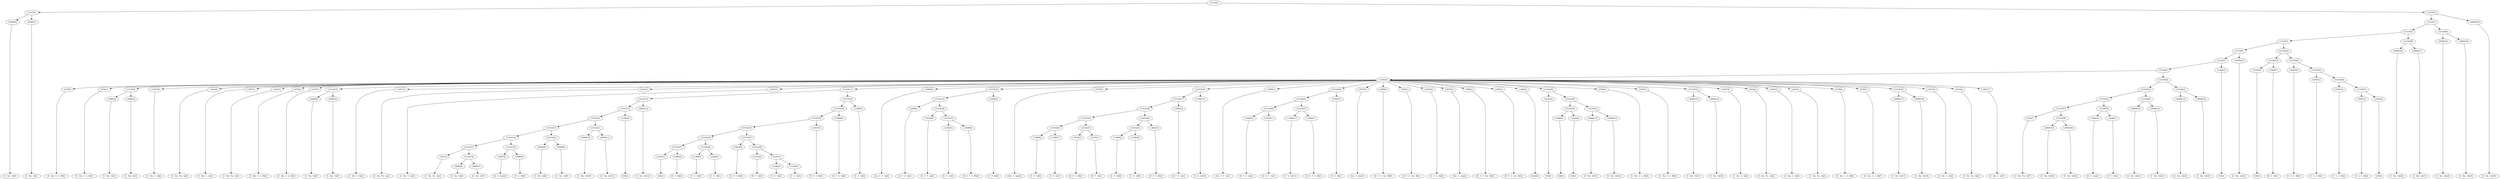 digraph sample{
"L4969(0)"->"[C  Dis  G](0)"
"L4969(1)"->"[C  Dis  G](1)"
"L5310(1)"->"L4969(0)"
"L5310(1)"->"L4969(1)"
"L678(0)"->"[C  Dis  G  A  B](0)"
"L678(1)"->"[C  Dis  G  A  B](1)"
"L4969(2)"->"[C  Dis  G](2)"
"L4969(3)"->"[C  Dis  G](3)"
"L5310(9)"->"L4969(2)"
"L5310(9)"->"L4969(3)"
"L1967(0)"->"[C  Dis  G  A](0)"
"L443(0)"->"[C  Dis  Fis  A](0)"
"L1967(1)"->"[C  Dis  G  A](1)"
"L443(1)"->"[C  Dis  Fis  A](1)"
"L678(2)"->"[C  Dis  G  A  B](2)"
"L678(3)"->"[C  Dis  G  A  B](3)"
"L4969(4)"->"[C  Dis  G](4)"
"L4969(5)"->"[C  Dis  G](5)"
"L5310(10)"->"L4969(4)"
"L5310(10)"->"L4969(5)"
"L1967(2)"->"[C  Dis  G  A](2)"
"L443(2)"->"[C  Dis  Fis  A](2)"
"L1967(3)"->"[C  Dis  G  A](3)"
"L443(3)"->"[C  Dis  Fis  A](3)"
"L4969(6)"->"[C  Dis  G](6)"
"L4969(7)"->"[C  Dis  G](7)"
"L5310(18)"->"L4969(6)"
"L5310(18)"->"L4969(7)"
"L5310(17)"->"L443(3)"
"L5310(17)"->"L5310(18)"
"L3987(0)"->"[D  G  Ais](0)"
"L3586(0)"->"[F  G  B](0)"
"L5310(19)"->"L3987(0)"
"L5310(19)"->"L3586(0)"
"L5310(16)"->"L5310(17)"
"L5310(16)"->"L5310(19)"
"L4969(8)"->"[C  Dis  G](8)"
"L4969(9)"->"[C  Dis  G](9)"
"L5310(20)"->"L4969(8)"
"L5310(20)"->"L4969(9)"
"L5310(15)"->"L5310(16)"
"L5310(15)"->"L5310(20)"
"L4969(10)"->"[C  Dis  G](10)"
"L4969(11)"->"[C  Dis  G](11)"
"L5310(21)"->"L4969(10)"
"L5310(21)"->"L4969(11)"
"L5310(14)"->"L5310(15)"
"L5310(14)"->"L5310(21)"
"L2304(0)"->"[G](0)"
"L5310(13)"->"L5310(14)"
"L5310(13)"->"L2304(0)"
"L4969(12)"->"[C  Dis  G](12)"
"L5310(12)"->"L5310(13)"
"L5310(12)"->"L4969(12)"
"L2304(1)"->"[G](1)"
"L2998(0)"->"[D  G  B](0)"
"L5310(27)"->"L2304(1)"
"L5310(27)"->"L2998(0)"
"L1286(0)"->"[C  E  G](0)"
"L1286(1)"->"[C  E  G](1)"
"L5310(28)"->"L1286(0)"
"L5310(28)"->"L1286(1)"
"L5310(26)"->"L5310(27)"
"L5310(26)"->"L5310(28)"
"L3818(0)"->"[D  F  G  B](0)"
"L2535(0)"->"[D  F  G](0)"
"L1286(2)"->"[C  E  G](2)"
"L1286(3)"->"[C  E  G](3)"
"L5310(31)"->"L1286(2)"
"L5310(31)"->"L1286(3)"
"L5310(30)"->"L2535(0)"
"L5310(30)"->"L5310(31)"
"L5310(29)"->"L3818(0)"
"L5310(29)"->"L5310(30)"
"L5310(25)"->"L5310(26)"
"L5310(25)"->"L5310(29)"
"L3818(1)"->"[D  F  G  B](1)"
"L5310(24)"->"L5310(25)"
"L5310(24)"->"L3818(1)"
"L2080(0)"->"[D  F  G  A](0)"
"L5310(23)"->"L5310(24)"
"L5310(23)"->"L2080(0)"
"L1286(4)"->"[C  E  G](4)"
"L5310(22)"->"L5310(23)"
"L5310(22)"->"L1286(4)"
"L5310(11)"->"L5310(12)"
"L5310(11)"->"L5310(22)"
"L3689(0)"->"[Cis  E  F  A](0)"
"L2080(1)"->"[D  F  G  A](1)"
"L3920(0)"->"[D  E  F  A](0)"
"L1286(5)"->"[C  E  G](5)"
"L3008(0)"->"[D  E  F  G  B](0)"
"L5310(35)"->"L1286(5)"
"L5310(35)"->"L3008(0)"
"L5310(34)"->"L3920(0)"
"L5310(34)"->"L5310(35)"
"L5310(33)"->"L2080(1)"
"L5310(33)"->"L5310(34)"
"L4364(0)"->"[C  E  B](0)"
"L5310(32)"->"L5310(33)"
"L5310(32)"->"L4364(0)"
"L3679(0)"->"[Gis  A  Ais](0)"
"L1286(6)"->"[C  E  G](6)"
"L1286(7)"->"[C  E  G](7)"
"L5310(40)"->"L1286(6)"
"L5310(40)"->"L1286(7)"
"L3818(2)"->"[D  F  G  B](2)"
"L2535(1)"->"[D  F  G](1)"
"L5310(41)"->"L3818(2)"
"L5310(41)"->"L2535(1)"
"L5310(39)"->"L5310(40)"
"L5310(39)"->"L5310(41)"
"L1286(8)"->"[C  E  G](8)"
"L1286(9)"->"[C  E  G](9)"
"L5310(43)"->"L1286(8)"
"L5310(43)"->"L1286(9)"
"L3818(3)"->"[D  F  G  B](3)"
"L5310(42)"->"L5310(43)"
"L5310(42)"->"L3818(3)"
"L5310(38)"->"L5310(39)"
"L5310(38)"->"L5310(42)"
"L2080(2)"->"[D  F  G  A](2)"
"L5310(37)"->"L5310(38)"
"L5310(37)"->"L2080(2)"
"L1286(10)"->"[C  E  G](10)"
"L5310(36)"->"L5310(37)"
"L5310(36)"->"L1286(10)"
"L3689(1)"->"[Cis  E  F  A](1)"
"L2080(3)"->"[D  F  G  A](3)"
"L3920(1)"->"[D  E  F  A](1)"
"L5310(46)"->"L2080(3)"
"L5310(46)"->"L3920(1)"
"L1286(11)"->"[C  E  G](11)"
"L3008(1)"->"[D  E  F  G  B](1)"
"L5310(47)"->"L1286(11)"
"L5310(47)"->"L3008(1)"
"L5310(45)"->"L5310(46)"
"L5310(45)"->"L5310(47)"
"L4364(1)"->"[C  E  B](1)"
"L5310(44)"->"L5310(45)"
"L5310(44)"->"L4364(1)"
"L3679(1)"->"[Gis  A  Ais](1)"
"L999(0)"->"[D  F  G  Gis  B](0)"
"L999(1)"->"[D  F  G  Gis  B](1)"
"L3010(0)"->"[C  E  G  B](0)"
"L3679(2)"->"[Gis  A  Ais](2)"
"L999(2)"->"[D  F  G  Gis  B](2)"
"L999(3)"->"[D  F  G  Gis  B](3)"
"L-686(0)"->"[Gis](0)"
"L4165(0)"->"[F](0)"
"L-688(0)"->"[D](0)"
"L2304(2)"->"[G](2)"
"L5310(50)"->"L-688(0)"
"L5310(50)"->"L2304(2)"
"L4969(13)"->"[C  Dis  G](13)"
"L4969(14)"->"[C  Dis  G](14)"
"L5310(51)"->"L4969(13)"
"L5310(51)"->"L4969(14)"
"L5310(49)"->"L5310(50)"
"L5310(49)"->"L5310(51)"
"L5310(48)"->"L4165(0)"
"L5310(48)"->"L5310(49)"
"L678(4)"->"[C  Dis  G  A  B](4)"
"L678(5)"->"[C  Dis  G  A  B](5)"
"L4969(15)"->"[C  Dis  G](15)"
"L4969(16)"->"[C  Dis  G](16)"
"L5310(52)"->"L4969(15)"
"L5310(52)"->"L4969(16)"
"L1967(4)"->"[C  Dis  G  A](4)"
"L443(4)"->"[C  Dis  Fis  A](4)"
"L1967(5)"->"[C  Dis  G  A](5)"
"L443(5)"->"[C  Dis  Fis  A](5)"
"L678(6)"->"[C  Dis  G  A  B](6)"
"L678(7)"->"[C  Dis  G  A  B](7)"
"L4969(17)"->"[C  Dis  G](17)"
"L4969(18)"->"[C  Dis  G](18)"
"L5310(53)"->"L4969(17)"
"L5310(53)"->"L4969(18)"
"L1967(6)"->"[C  Dis  G  A](6)"
"L443(6)"->"[C  Dis  Fis  A](6)"
"L1967(7)"->"[C  Dis  G  A](7)"
"L5285(0)"->"L678(0)"
"L5285(0)"->"L678(1)"
"L5285(0)"->"L5310(9)"
"L5285(0)"->"L1967(0)"
"L5285(0)"->"L443(0)"
"L5285(0)"->"L1967(1)"
"L5285(0)"->"L443(1)"
"L5285(0)"->"L678(2)"
"L5285(0)"->"L678(3)"
"L5285(0)"->"L5310(10)"
"L5285(0)"->"L1967(2)"
"L5285(0)"->"L443(2)"
"L5285(0)"->"L1967(3)"
"L5285(0)"->"L5310(11)"
"L5285(0)"->"L3689(0)"
"L5285(0)"->"L5310(32)"
"L5285(0)"->"L3679(0)"
"L5285(0)"->"L5310(36)"
"L5285(0)"->"L3689(1)"
"L5285(0)"->"L5310(44)"
"L5285(0)"->"L3679(1)"
"L5285(0)"->"L999(0)"
"L5285(0)"->"L999(1)"
"L5285(0)"->"L3010(0)"
"L5285(0)"->"L3679(2)"
"L5285(0)"->"L999(2)"
"L5285(0)"->"L999(3)"
"L5285(0)"->"L-686(0)"
"L5285(0)"->"L5310(48)"
"L5285(0)"->"L678(4)"
"L5285(0)"->"L678(5)"
"L5285(0)"->"L5310(52)"
"L5285(0)"->"L1967(4)"
"L5285(0)"->"L443(4)"
"L5285(0)"->"L1967(5)"
"L5285(0)"->"L443(5)"
"L5285(0)"->"L678(6)"
"L5285(0)"->"L678(7)"
"L5285(0)"->"L5310(53)"
"L5285(0)"->"L1967(6)"
"L5285(0)"->"L443(6)"
"L5285(0)"->"L1967(7)"
"L443(7)"->"[C  Dis  Fis  A](7)"
"L4969(19)"->"[C  Dis  G](19)"
"L4969(20)"->"[C  Dis  G](20)"
"L5310(58)"->"L4969(19)"
"L5310(58)"->"L4969(20)"
"L5310(57)"->"L443(7)"
"L5310(57)"->"L5310(58)"
"L3987(1)"->"[D  G  Ais](1)"
"L3586(1)"->"[F  G  B](1)"
"L5310(59)"->"L3987(1)"
"L5310(59)"->"L3586(1)"
"L5310(56)"->"L5310(57)"
"L5310(56)"->"L5310(59)"
"L4969(21)"->"[C  Dis  G](21)"
"L4969(22)"->"[C  Dis  G](22)"
"L5310(60)"->"L4969(21)"
"L5310(60)"->"L4969(22)"
"L5310(55)"->"L5310(56)"
"L5310(55)"->"L5310(60)"
"L4969(23)"->"[C  Dis  G](23)"
"L4969(24)"->"[C  Dis  G](24)"
"L5310(61)"->"L4969(23)"
"L5310(61)"->"L4969(24)"
"L5310(54)"->"L5310(55)"
"L5310(54)"->"L5310(61)"
"L5310(8)"->"L5285(0)"
"L5310(8)"->"L5310(54)"
"L2304(3)"->"[G](3)"
"L5310(7)"->"L5310(8)"
"L5310(7)"->"L2304(3)"
"L4969(25)"->"[C  Dis  G](25)"
"L5310(6)"->"L5310(7)"
"L5310(6)"->"L4969(25)"
"L2304(4)"->"[G](4)"
"L2998(1)"->"[D  G  B](1)"
"L5310(63)"->"L2304(4)"
"L5310(63)"->"L2998(1)"
"L5093(0)"->"[C  G  A  B](0)"
"L5093(1)"->"[C  G  A  B](1)"
"L5093(2)"->"[C  G  A  B](2)"
"L5093(3)"->"[C  G  A  B](3)"
"L2281(0)"->"[C](0)"
"L5310(67)"->"L5093(3)"
"L5310(67)"->"L2281(0)"
"L5310(66)"->"L5093(2)"
"L5310(66)"->"L5310(67)"
"L5310(65)"->"L5093(1)"
"L5310(65)"->"L5310(66)"
"L5310(64)"->"L5093(0)"
"L5310(64)"->"L5310(65)"
"L5310(62)"->"L5310(63)"
"L5310(62)"->"L5310(64)"
"L5310(5)"->"L5310(6)"
"L5310(5)"->"L5310(62)"
"L4969(26)"->"[C  Dis  G](26)"
"L4969(27)"->"[C  Dis  G](27)"
"L5310(68)"->"L4969(26)"
"L5310(68)"->"L4969(27)"
"L5310(4)"->"L5310(5)"
"L5310(4)"->"L5310(68)"
"L4969(28)"->"[C  Dis  G](28)"
"L4969(29)"->"[C  Dis  G](29)"
"L5310(69)"->"L4969(28)"
"L5310(69)"->"L4969(29)"
"L5310(3)"->"L5310(4)"
"L5310(3)"->"L5310(69)"
"L4969(30)"->"[C  Dis  G](30)"
"L5310(2)"->"L5310(3)"
"L5310(2)"->"L4969(30)"
"L5310(0)"->"L5310(1)"
"L5310(0)"->"L5310(2)"
{rank = min; "L5310(0)"}
{rank = same; "L5310(1)"; "L5310(2)";}
{rank = same; "L4969(0)"; "L4969(1)"; "L5310(3)"; "L4969(30)";}
{rank = same; "L5310(4)"; "L5310(69)";}
{rank = same; "L5310(5)"; "L5310(68)"; "L4969(28)"; "L4969(29)";}
{rank = same; "L5310(6)"; "L5310(62)"; "L4969(26)"; "L4969(27)";}
{rank = same; "L5310(7)"; "L4969(25)"; "L5310(63)"; "L5310(64)";}
{rank = same; "L5310(8)"; "L2304(3)"; "L2304(4)"; "L2998(1)"; "L5093(0)"; "L5310(65)";}
{rank = same; "L5285(0)"; "L5310(54)"; "L5093(1)"; "L5310(66)";}
{rank = same; "L678(0)"; "L678(1)"; "L5310(9)"; "L1967(0)"; "L443(0)"; "L1967(1)"; "L443(1)"; "L678(2)"; "L678(3)"; "L5310(10)"; "L1967(2)"; "L443(2)"; "L1967(3)"; "L5310(11)"; "L3689(0)"; "L5310(32)"; "L3679(0)"; "L5310(36)"; "L3689(1)"; "L5310(44)"; "L3679(1)"; "L999(0)"; "L999(1)"; "L3010(0)"; "L3679(2)"; "L999(2)"; "L999(3)"; "L-686(0)"; "L5310(48)"; "L678(4)"; "L678(5)"; "L5310(52)"; "L1967(4)"; "L443(4)"; "L1967(5)"; "L443(5)"; "L678(6)"; "L678(7)"; "L5310(53)"; "L1967(6)"; "L443(6)"; "L1967(7)"; "L5310(55)"; "L5310(61)"; "L5093(2)"; "L5310(67)";}
{rank = same; "L4969(2)"; "L4969(3)"; "L4969(4)"; "L4969(5)"; "L5310(12)"; "L5310(22)"; "L5310(33)"; "L4364(0)"; "L5310(37)"; "L1286(10)"; "L5310(45)"; "L4364(1)"; "L4165(0)"; "L5310(49)"; "L4969(15)"; "L4969(16)"; "L4969(17)"; "L4969(18)"; "L5310(56)"; "L5310(60)"; "L4969(23)"; "L4969(24)"; "L5093(3)"; "L2281(0)";}
{rank = same; "L5310(13)"; "L4969(12)"; "L5310(23)"; "L1286(4)"; "L2080(1)"; "L5310(34)"; "L5310(38)"; "L2080(2)"; "L5310(46)"; "L5310(47)"; "L5310(50)"; "L5310(51)"; "L5310(57)"; "L5310(59)"; "L4969(21)"; "L4969(22)";}
{rank = same; "L5310(14)"; "L2304(0)"; "L5310(24)"; "L2080(0)"; "L3920(0)"; "L5310(35)"; "L5310(39)"; "L5310(42)"; "L2080(3)"; "L3920(1)"; "L1286(11)"; "L3008(1)"; "L-688(0)"; "L2304(2)"; "L4969(13)"; "L4969(14)"; "L443(7)"; "L5310(58)"; "L3987(1)"; "L3586(1)";}
{rank = same; "L5310(15)"; "L5310(21)"; "L5310(25)"; "L3818(1)"; "L1286(5)"; "L3008(0)"; "L5310(40)"; "L5310(41)"; "L5310(43)"; "L3818(3)"; "L4969(19)"; "L4969(20)";}
{rank = same; "L5310(16)"; "L5310(20)"; "L4969(10)"; "L4969(11)"; "L5310(26)"; "L5310(29)"; "L1286(6)"; "L1286(7)"; "L3818(2)"; "L2535(1)"; "L1286(8)"; "L1286(9)";}
{rank = same; "L5310(17)"; "L5310(19)"; "L4969(8)"; "L4969(9)"; "L5310(27)"; "L5310(28)"; "L3818(0)"; "L5310(30)";}
{rank = same; "L443(3)"; "L5310(18)"; "L3987(0)"; "L3586(0)"; "L2304(1)"; "L2998(0)"; "L1286(0)"; "L1286(1)"; "L2535(0)"; "L5310(31)";}
{rank = same; "L4969(6)"; "L4969(7)"; "L1286(2)"; "L1286(3)";}
{rank = max; "[C  Dis  Fis  A](0)"; "[C  Dis  Fis  A](1)"; "[C  Dis  Fis  A](2)"; "[C  Dis  Fis  A](3)"; "[C  Dis  Fis  A](4)"; "[C  Dis  Fis  A](5)"; "[C  Dis  Fis  A](6)"; "[C  Dis  Fis  A](7)"; "[C  Dis  G  A  B](0)"; "[C  Dis  G  A  B](1)"; "[C  Dis  G  A  B](2)"; "[C  Dis  G  A  B](3)"; "[C  Dis  G  A  B](4)"; "[C  Dis  G  A  B](5)"; "[C  Dis  G  A  B](6)"; "[C  Dis  G  A  B](7)"; "[C  Dis  G  A](0)"; "[C  Dis  G  A](1)"; "[C  Dis  G  A](2)"; "[C  Dis  G  A](3)"; "[C  Dis  G  A](4)"; "[C  Dis  G  A](5)"; "[C  Dis  G  A](6)"; "[C  Dis  G  A](7)"; "[C  Dis  G](0)"; "[C  Dis  G](1)"; "[C  Dis  G](10)"; "[C  Dis  G](11)"; "[C  Dis  G](12)"; "[C  Dis  G](13)"; "[C  Dis  G](14)"; "[C  Dis  G](15)"; "[C  Dis  G](16)"; "[C  Dis  G](17)"; "[C  Dis  G](18)"; "[C  Dis  G](19)"; "[C  Dis  G](2)"; "[C  Dis  G](20)"; "[C  Dis  G](21)"; "[C  Dis  G](22)"; "[C  Dis  G](23)"; "[C  Dis  G](24)"; "[C  Dis  G](25)"; "[C  Dis  G](26)"; "[C  Dis  G](27)"; "[C  Dis  G](28)"; "[C  Dis  G](29)"; "[C  Dis  G](3)"; "[C  Dis  G](30)"; "[C  Dis  G](4)"; "[C  Dis  G](5)"; "[C  Dis  G](6)"; "[C  Dis  G](7)"; "[C  Dis  G](8)"; "[C  Dis  G](9)"; "[C  E  B](0)"; "[C  E  B](1)"; "[C  E  G  B](0)"; "[C  E  G](0)"; "[C  E  G](1)"; "[C  E  G](10)"; "[C  E  G](11)"; "[C  E  G](2)"; "[C  E  G](3)"; "[C  E  G](4)"; "[C  E  G](5)"; "[C  E  G](6)"; "[C  E  G](7)"; "[C  E  G](8)"; "[C  E  G](9)"; "[C  G  A  B](0)"; "[C  G  A  B](1)"; "[C  G  A  B](2)"; "[C  G  A  B](3)"; "[C](0)"; "[Cis  E  F  A](0)"; "[Cis  E  F  A](1)"; "[D  E  F  A](0)"; "[D  E  F  A](1)"; "[D  E  F  G  B](0)"; "[D  E  F  G  B](1)"; "[D  F  G  A](0)"; "[D  F  G  A](1)"; "[D  F  G  A](2)"; "[D  F  G  A](3)"; "[D  F  G  B](0)"; "[D  F  G  B](1)"; "[D  F  G  B](2)"; "[D  F  G  B](3)"; "[D  F  G  Gis  B](0)"; "[D  F  G  Gis  B](1)"; "[D  F  G  Gis  B](2)"; "[D  F  G  Gis  B](3)"; "[D  F  G](0)"; "[D  F  G](1)"; "[D  G  Ais](0)"; "[D  G  Ais](1)"; "[D  G  B](0)"; "[D  G  B](1)"; "[D](0)"; "[F  G  B](0)"; "[F  G  B](1)"; "[F](0)"; "[G](0)"; "[G](1)"; "[G](2)"; "[G](3)"; "[G](4)"; "[Gis  A  Ais](0)"; "[Gis  A  Ais](1)"; "[Gis  A  Ais](2)"; "[Gis](0)";}
}